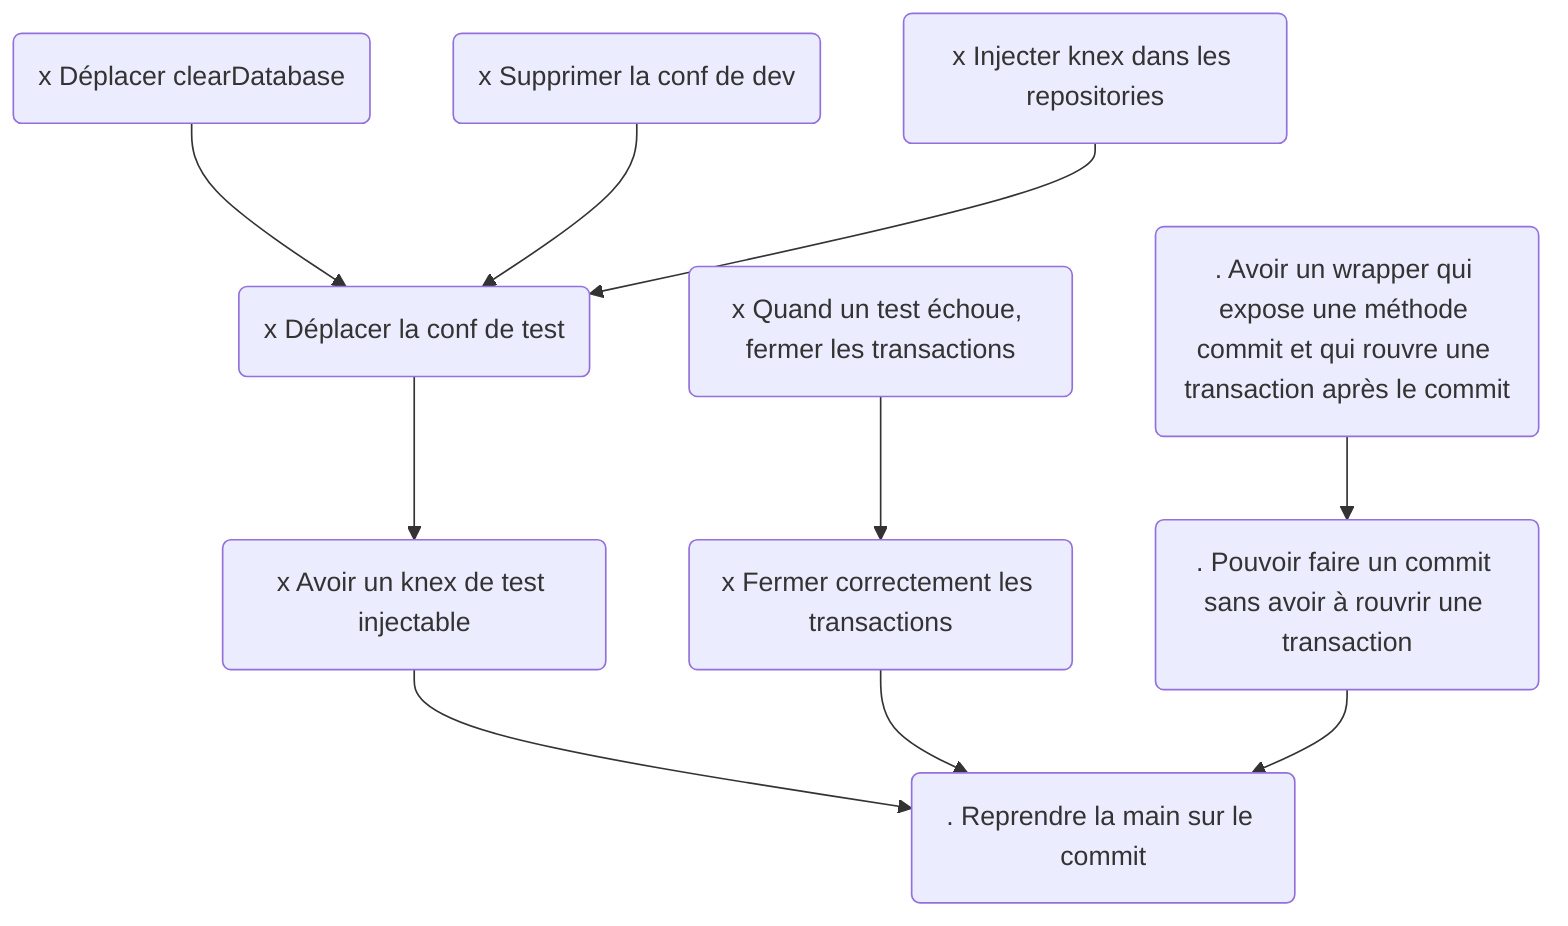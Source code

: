 graph TD
    Obj1(x Avoir un knex de test injectable)
    Obj2(. Reprendre la main sur le commit)

    A(x Déplacer la conf de test)
    B(x Déplacer clearDatabase)
    C(x Supprimer la conf de dev)
    D(x Injecter knex dans les repositories)
    E(x Fermer correctement les transactions)
    F(x Quand un test échoue, fermer les transactions)
    G(. Pouvoir faire un commit sans avoir à rouvrir une transaction)
    H(. Avoir un wrapper qui expose une méthode commit et qui rouvre une transaction après le commit)

    Obj1 --> Obj2
    A --> Obj1
    B --> A
    C --> A
    D --> A
    E --> Obj2
    F --> E
    H --> G
    G --> Obj2